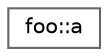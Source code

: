 digraph "Graphical Class Hierarchy"
{
 // LATEX_PDF_SIZE
  bgcolor="transparent";
  edge [fontname=Helvetica,fontsize=10,labelfontname=Helvetica,labelfontsize=10];
  node [fontname=Helvetica,fontsize=10,shape=box,height=0.2,width=0.4];
  rankdir="LR";
  Node0 [id="Node000000",label="foo::a",height=0.2,width=0.4,color="grey40", fillcolor="white", style="filled",URL="$df/da1/structfoo_1_1a.html",tooltip=" "];
}
